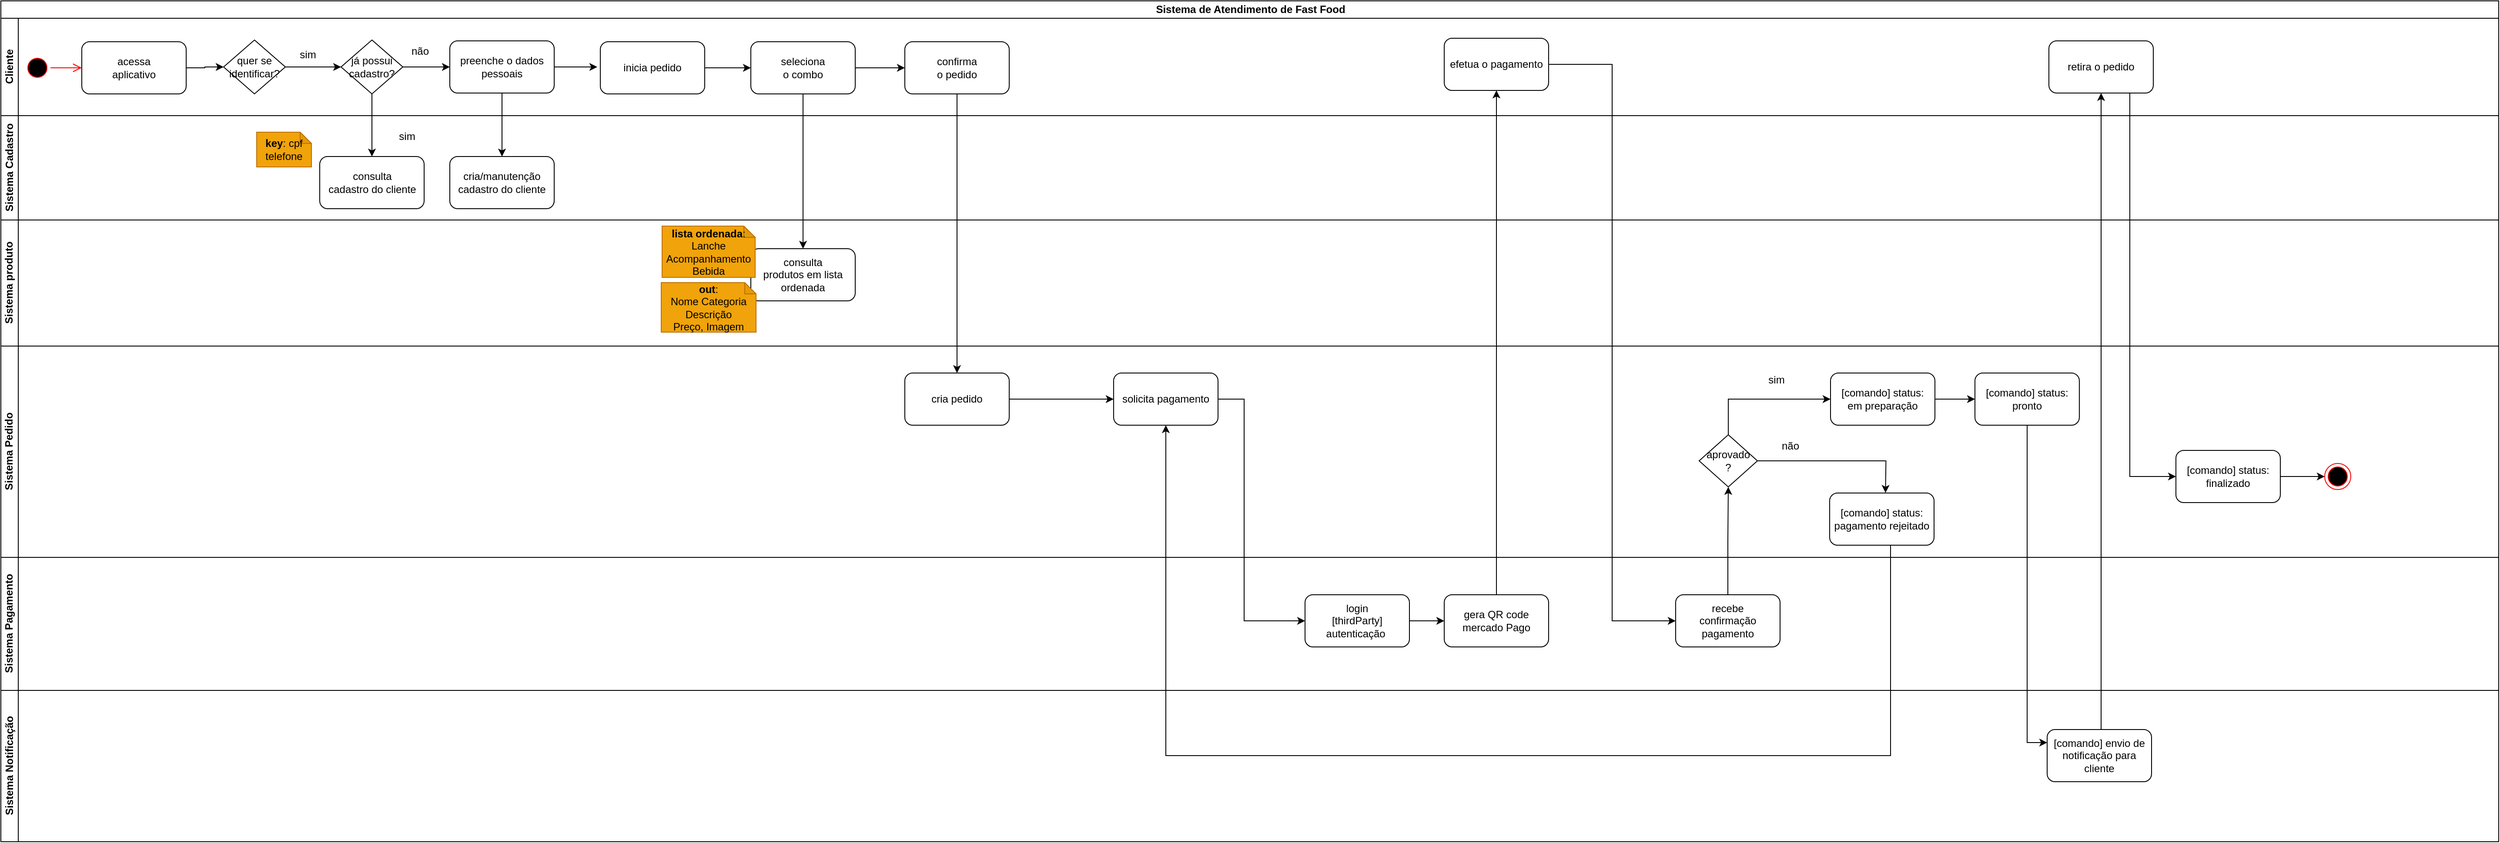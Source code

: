<mxfile>
    <diagram id="Oj4sdO31Kq9IPPvU741K" name="Page-1">
        <mxGraphModel dx="3079" dy="2709" grid="1" gridSize="10" guides="1" tooltips="1" connect="1" arrows="1" fold="1" page="1" pageScale="1" pageWidth="850" pageHeight="1100" math="0" shadow="0">
            <root>
                <mxCell id="0"/>
                <mxCell id="1" parent="0"/>
                <mxCell id="2" value="Sistema de Atendimento de Fast Food" style="swimlane;childLayout=stackLayout;resizeParent=1;resizeParentMax=0;horizontal=1;startSize=20;horizontalStack=0;html=1;" parent="1" vertex="1">
                    <mxGeometry x="-509" y="-807" width="2871" height="967" as="geometry"/>
                </mxCell>
                <mxCell id="3" value="Cliente" style="swimlane;startSize=20;horizontal=0;html=1;" parent="2" vertex="1">
                    <mxGeometry y="20" width="2871" height="112" as="geometry"/>
                </mxCell>
                <mxCell id="4" style="edgeStyle=orthogonalEdgeStyle;rounded=0;orthogonalLoop=1;jettySize=auto;html=1;entryX=0;entryY=0.5;entryDx=0;entryDy=0;" parent="3" source="5" target="7" edge="1">
                    <mxGeometry relative="1" as="geometry"/>
                </mxCell>
                <mxCell id="5" value="acessa&lt;br&gt;aplicativo" style="rounded=1;whiteSpace=wrap;html=1;" parent="3" vertex="1">
                    <mxGeometry x="93" y="27" width="120" height="60" as="geometry"/>
                </mxCell>
                <mxCell id="6" style="edgeStyle=orthogonalEdgeStyle;rounded=0;orthogonalLoop=1;jettySize=auto;html=1;entryX=0;entryY=0.5;entryDx=0;entryDy=0;" parent="3" source="7" target="11" edge="1">
                    <mxGeometry relative="1" as="geometry"/>
                </mxCell>
                <mxCell id="7" value="quer se&lt;br&gt;identificar?" style="rhombus;whiteSpace=wrap;html=1;" parent="3" vertex="1">
                    <mxGeometry x="256" y="25" width="71" height="62" as="geometry"/>
                </mxCell>
                <mxCell id="8" value="" style="ellipse;html=1;shape=startState;fillColor=#000000;strokeColor=#ff0000;" parent="3" vertex="1">
                    <mxGeometry x="27" y="42" width="30" height="30" as="geometry"/>
                </mxCell>
                <mxCell id="9" value="" style="edgeStyle=orthogonalEdgeStyle;html=1;verticalAlign=bottom;endArrow=open;endSize=8;strokeColor=#ff0000;rounded=0;entryX=0;entryY=0.5;entryDx=0;entryDy=0;" parent="3" source="8" target="5" edge="1">
                    <mxGeometry relative="1" as="geometry">
                        <mxPoint x="365" y="7" as="targetPoint"/>
                    </mxGeometry>
                </mxCell>
                <mxCell id="10" style="edgeStyle=orthogonalEdgeStyle;rounded=0;orthogonalLoop=1;jettySize=auto;html=1;entryX=0;entryY=0.5;entryDx=0;entryDy=0;" parent="3" source="11" target="14" edge="1">
                    <mxGeometry relative="1" as="geometry">
                        <mxPoint x="511.392" y="56.0" as="targetPoint"/>
                    </mxGeometry>
                </mxCell>
                <mxCell id="11" value="já possui&lt;br&gt;cadastro?" style="rhombus;whiteSpace=wrap;html=1;" parent="3" vertex="1">
                    <mxGeometry x="391" y="25" width="71" height="62" as="geometry"/>
                </mxCell>
                <mxCell id="12" value="sim" style="text;html=1;align=center;verticalAlign=middle;whiteSpace=wrap;rounded=0;" parent="3" vertex="1">
                    <mxGeometry x="323" y="27" width="60" height="30" as="geometry"/>
                </mxCell>
                <mxCell id="13" style="edgeStyle=orthogonalEdgeStyle;rounded=0;orthogonalLoop=1;jettySize=auto;html=1;" parent="3" source="14" edge="1">
                    <mxGeometry relative="1" as="geometry">
                        <mxPoint x="685.51" y="56" as="targetPoint"/>
                    </mxGeometry>
                </mxCell>
                <mxCell id="14" value="preenche o dados pessoais" style="rounded=1;whiteSpace=wrap;html=1;" parent="3" vertex="1">
                    <mxGeometry x="516" y="26" width="120" height="60" as="geometry"/>
                </mxCell>
                <mxCell id="15" value="não" style="text;html=1;align=center;verticalAlign=middle;whiteSpace=wrap;rounded=0;" parent="3" vertex="1">
                    <mxGeometry x="452" y="23" width="60" height="30" as="geometry"/>
                </mxCell>
                <mxCell id="16" style="edgeStyle=orthogonalEdgeStyle;rounded=0;orthogonalLoop=1;jettySize=auto;html=1;" parent="3" source="17" target="19" edge="1">
                    <mxGeometry relative="1" as="geometry"/>
                </mxCell>
                <mxCell id="17" value="inicia pedido" style="rounded=1;whiteSpace=wrap;html=1;" parent="3" vertex="1">
                    <mxGeometry x="689" y="27" width="120" height="60" as="geometry"/>
                </mxCell>
                <mxCell id="18" style="edgeStyle=orthogonalEdgeStyle;rounded=0;orthogonalLoop=1;jettySize=auto;html=1;entryX=0;entryY=0.5;entryDx=0;entryDy=0;" parent="3" source="19" target="20" edge="1">
                    <mxGeometry relative="1" as="geometry"/>
                </mxCell>
                <mxCell id="19" value="seleciona&lt;br&gt;o combo" style="rounded=1;whiteSpace=wrap;html=1;" parent="3" vertex="1">
                    <mxGeometry x="862" y="27" width="120" height="60" as="geometry"/>
                </mxCell>
                <mxCell id="20" value="confirma&lt;br&gt;o pedido" style="rounded=1;whiteSpace=wrap;html=1;" parent="3" vertex="1">
                    <mxGeometry x="1039" y="27" width="120" height="60" as="geometry"/>
                </mxCell>
                <mxCell id="21" value="retira o pedido" style="rounded=1;whiteSpace=wrap;html=1;" parent="3" vertex="1">
                    <mxGeometry x="2354" y="26" width="120" height="60" as="geometry"/>
                </mxCell>
                <mxCell id="22" value="efetua o pagamento" style="rounded=1;whiteSpace=wrap;html=1;" parent="3" vertex="1">
                    <mxGeometry x="1659" y="23" width="120" height="60" as="geometry"/>
                </mxCell>
                <mxCell id="23" value="Sistema Cadastro" style="swimlane;startSize=20;horizontal=0;html=1;" parent="2" vertex="1">
                    <mxGeometry y="132" width="2871" height="120" as="geometry"/>
                </mxCell>
                <mxCell id="24" value="consulta&lt;br&gt;cadastro do cliente" style="rounded=1;whiteSpace=wrap;html=1;" parent="23" vertex="1">
                    <mxGeometry x="366.5" y="47" width="120" height="60" as="geometry"/>
                </mxCell>
                <mxCell id="25" value="sim" style="text;html=1;align=center;verticalAlign=middle;whiteSpace=wrap;rounded=0;" parent="23" vertex="1">
                    <mxGeometry x="437" y="9" width="60" height="30" as="geometry"/>
                </mxCell>
                <mxCell id="26" value="cria/manutenção&lt;br&gt;cadastro do cliente" style="rounded=1;whiteSpace=wrap;html=1;" parent="23" vertex="1">
                    <mxGeometry x="516" y="47" width="120" height="60" as="geometry"/>
                </mxCell>
                <mxCell id="27" value="&lt;b&gt;key&lt;/b&gt;: cpf&lt;br&gt;telefone" style="shape=note;whiteSpace=wrap;html=1;backgroundOutline=1;darkOpacity=0.05;fillColor=#f0a30a;strokeColor=#BD7000;size=13;fontColor=#000000;" parent="23" vertex="1">
                    <mxGeometry x="294" y="19" width="63" height="40" as="geometry"/>
                </mxCell>
                <mxCell id="28" value="Sistema produto" style="swimlane;startSize=20;horizontal=0;html=1;" parent="2" vertex="1">
                    <mxGeometry y="252" width="2871" height="145" as="geometry"/>
                </mxCell>
                <mxCell id="29" value="consulta&lt;br&gt;produtos em lista ordenada" style="rounded=1;whiteSpace=wrap;html=1;" parent="28" vertex="1">
                    <mxGeometry x="862" y="33" width="120" height="60" as="geometry"/>
                </mxCell>
                <mxCell id="30" value="&lt;b&gt;lista ordenada&lt;/b&gt;:&lt;br&gt;Lanche&lt;br&gt;Acompanhamento&lt;br&gt;Bebida" style="shape=note;whiteSpace=wrap;html=1;backgroundOutline=1;darkOpacity=0.05;fillColor=#f0a30a;strokeColor=#BD7000;size=13;fontColor=#000000;" parent="28" vertex="1">
                    <mxGeometry x="760" y="7" width="107" height="59" as="geometry"/>
                </mxCell>
                <mxCell id="31" value="&lt;b&gt;out&lt;/b&gt;:&lt;br&gt;Nome Categoria&lt;br&gt;Descrição&lt;br&gt;Preço, Imagem" style="shape=note;whiteSpace=wrap;html=1;backgroundOutline=1;darkOpacity=0.05;fillColor=#f0a30a;strokeColor=#BD7000;size=13;fontColor=#000000;" parent="28" vertex="1">
                    <mxGeometry x="759" y="72" width="109" height="57" as="geometry"/>
                </mxCell>
                <mxCell id="32" value="Sistema Pedido" style="swimlane;startSize=20;horizontal=0;html=1;" parent="2" vertex="1">
                    <mxGeometry y="397" width="2871" height="243" as="geometry"/>
                </mxCell>
                <mxCell id="33" style="edgeStyle=orthogonalEdgeStyle;rounded=0;orthogonalLoop=1;jettySize=auto;html=1;entryX=0;entryY=0.5;entryDx=0;entryDy=0;" parent="32" source="34" target="47" edge="1">
                    <mxGeometry relative="1" as="geometry">
                        <mxPoint x="1209.431" y="61" as="targetPoint"/>
                    </mxGeometry>
                </mxCell>
                <mxCell id="34" value="cria pedido" style="rounded=1;whiteSpace=wrap;html=1;" parent="32" vertex="1">
                    <mxGeometry x="1039" y="31" width="120" height="60" as="geometry"/>
                </mxCell>
                <mxCell id="35" style="edgeStyle=orthogonalEdgeStyle;rounded=0;orthogonalLoop=1;jettySize=auto;html=1;" parent="32" source="36" target="37" edge="1">
                    <mxGeometry relative="1" as="geometry"/>
                </mxCell>
                <mxCell id="36" value="[comando] status:&lt;br&gt;em preparação" style="rounded=1;whiteSpace=wrap;html=1;" parent="32" vertex="1">
                    <mxGeometry x="2103" y="31" width="120" height="60" as="geometry"/>
                </mxCell>
                <mxCell id="37" value="[comando] status:&lt;br&gt;pronto" style="rounded=1;whiteSpace=wrap;html=1;" parent="32" vertex="1">
                    <mxGeometry x="2269" y="31" width="120" height="60" as="geometry"/>
                </mxCell>
                <mxCell id="38" style="edgeStyle=orthogonalEdgeStyle;rounded=0;orthogonalLoop=1;jettySize=auto;html=1;entryX=0;entryY=0.5;entryDx=0;entryDy=0;" parent="32" source="39" target="40" edge="1">
                    <mxGeometry relative="1" as="geometry"/>
                </mxCell>
                <mxCell id="39" value="[comando] status:&lt;br&gt;finalizado" style="rounded=1;whiteSpace=wrap;html=1;" parent="32" vertex="1">
                    <mxGeometry x="2500" y="120" width="120" height="60" as="geometry"/>
                </mxCell>
                <mxCell id="40" value="\f&lt;span style=&quot;color: rgba(0, 0, 0, 0); font-family: monospace; font-size: 0px; text-align: start;&quot;&gt;%3CmxGraphModel%3E%3Croot%3E%3CmxCell%20id%3D%220%22%2F%3E%3CmxCell%20id%3D%221%22%20parent%3D%220%22%2F%3E%3CmxCell%20id%3D%222%22%20value%3D%22efetua%20o%20pagamento%22%20style%3D%22rounded%3D1%3BwhiteSpace%3Dwrap%3Bhtml%3D1%3B%22%20vertex%3D%221%22%20parent%3D%221%22%3E%3CmxGeometry%20x%3D%221845%22%20y%3D%2257%22%20width%3D%22120%22%20height%3D%2260%22%20as%3D%22geometry%22%2F%3E%3C%2FmxCell%3E%3C%2Froot%3E%3C%2FmxGraphModel%3E&lt;/span&gt;" style="ellipse;html=1;shape=endState;fillColor=#000000;strokeColor=#ff0000;" parent="32" vertex="1">
                    <mxGeometry x="2671" y="135" width="30" height="30" as="geometry"/>
                </mxCell>
                <mxCell id="41" style="edgeStyle=orthogonalEdgeStyle;rounded=0;orthogonalLoop=1;jettySize=auto;html=1;entryX=0;entryY=0.5;entryDx=0;entryDy=0;" parent="32" source="43" target="36" edge="1">
                    <mxGeometry relative="1" as="geometry">
                        <Array as="points">
                            <mxPoint x="1986" y="61"/>
                        </Array>
                    </mxGeometry>
                </mxCell>
                <mxCell id="42" style="edgeStyle=orthogonalEdgeStyle;rounded=0;orthogonalLoop=1;jettySize=auto;html=1;" parent="32" source="43" edge="1">
                    <mxGeometry relative="1" as="geometry">
                        <mxPoint x="2166.167" y="168.833" as="targetPoint"/>
                    </mxGeometry>
                </mxCell>
                <mxCell id="43" value="aprovado&lt;br&gt;?" style="rhombus;whiteSpace=wrap;html=1;" parent="32" vertex="1">
                    <mxGeometry x="1952" y="102" width="67" height="60" as="geometry"/>
                </mxCell>
                <mxCell id="44" value="sim" style="text;html=1;align=center;verticalAlign=middle;whiteSpace=wrap;rounded=0;" parent="32" vertex="1">
                    <mxGeometry x="2011" y="24" width="60" height="30" as="geometry"/>
                </mxCell>
                <mxCell id="45" value="[comando] status:&lt;br&gt;pagamento rejeitado" style="rounded=1;whiteSpace=wrap;html=1;" parent="32" vertex="1">
                    <mxGeometry x="2102" y="169" width="120" height="60" as="geometry"/>
                </mxCell>
                <mxCell id="46" value="não" style="text;html=1;align=center;verticalAlign=middle;whiteSpace=wrap;rounded=0;" parent="32" vertex="1">
                    <mxGeometry x="2027" y="100" width="60" height="30" as="geometry"/>
                </mxCell>
                <mxCell id="47" value="solicita pagamento" style="rounded=1;whiteSpace=wrap;html=1;" parent="32" vertex="1">
                    <mxGeometry x="1279" y="31" width="120" height="60" as="geometry"/>
                </mxCell>
                <mxCell id="48" style="edgeStyle=orthogonalEdgeStyle;rounded=0;orthogonalLoop=1;jettySize=auto;html=1;entryX=0.5;entryY=1;entryDx=0;entryDy=0;" parent="32" source="45" target="47" edge="1">
                    <mxGeometry relative="1" as="geometry">
                        <Array as="points">
                            <mxPoint x="2172" y="471"/>
                            <mxPoint x="1339" y="471"/>
                        </Array>
                    </mxGeometry>
                </mxCell>
                <mxCell id="49" value="Sistema Pagamento" style="swimlane;startSize=20;horizontal=0;html=1;" parent="2" vertex="1">
                    <mxGeometry y="640" width="2871" height="153" as="geometry"/>
                </mxCell>
                <mxCell id="50" value="gera QR code&lt;br&gt;mercado Pago" style="rounded=1;whiteSpace=wrap;html=1;" parent="49" vertex="1">
                    <mxGeometry x="1659" y="43" width="120" height="60" as="geometry"/>
                </mxCell>
                <mxCell id="51" style="edgeStyle=orthogonalEdgeStyle;rounded=0;orthogonalLoop=1;jettySize=auto;html=1;" parent="49" source="52" target="50" edge="1">
                    <mxGeometry relative="1" as="geometry"/>
                </mxCell>
                <mxCell id="52" value="login&lt;br&gt;[thirdParty]&lt;br&gt;autenticação&amp;nbsp;" style="rounded=1;whiteSpace=wrap;html=1;" parent="49" vertex="1">
                    <mxGeometry x="1499" y="43" width="120" height="60" as="geometry"/>
                </mxCell>
                <mxCell id="53" value="recebe&lt;br&gt;confirmação pagamento" style="rounded=1;whiteSpace=wrap;html=1;" parent="49" vertex="1">
                    <mxGeometry x="1925" y="43" width="120" height="60" as="geometry"/>
                </mxCell>
                <mxCell id="54" value="Sistema Notificação" style="swimlane;startSize=20;horizontal=0;html=1;" parent="2" vertex="1">
                    <mxGeometry y="793" width="2871" height="174" as="geometry"/>
                </mxCell>
                <mxCell id="55" value="[comando] envio de notificação para cliente" style="rounded=1;whiteSpace=wrap;html=1;" parent="54" vertex="1">
                    <mxGeometry x="2352" y="45" width="120" height="60" as="geometry"/>
                </mxCell>
                <mxCell id="56" style="edgeStyle=orthogonalEdgeStyle;rounded=0;orthogonalLoop=1;jettySize=auto;html=1;" parent="2" source="11" target="24" edge="1">
                    <mxGeometry relative="1" as="geometry"/>
                </mxCell>
                <mxCell id="57" style="edgeStyle=orthogonalEdgeStyle;rounded=0;orthogonalLoop=1;jettySize=auto;html=1;" parent="2" source="14" target="26" edge="1">
                    <mxGeometry relative="1" as="geometry"/>
                </mxCell>
                <mxCell id="58" style="edgeStyle=orthogonalEdgeStyle;rounded=0;orthogonalLoop=1;jettySize=auto;html=1;" parent="2" source="19" target="29" edge="1">
                    <mxGeometry relative="1" as="geometry"/>
                </mxCell>
                <mxCell id="59" style="edgeStyle=orthogonalEdgeStyle;rounded=0;orthogonalLoop=1;jettySize=auto;html=1;" parent="2" source="20" target="34" edge="1">
                    <mxGeometry relative="1" as="geometry"/>
                </mxCell>
                <mxCell id="60" style="edgeStyle=orthogonalEdgeStyle;rounded=0;orthogonalLoop=1;jettySize=auto;html=1;entryX=0.5;entryY=1;entryDx=0;entryDy=0;" parent="2" source="50" target="22" edge="1">
                    <mxGeometry relative="1" as="geometry"/>
                </mxCell>
                <mxCell id="61" style="edgeStyle=orthogonalEdgeStyle;rounded=0;orthogonalLoop=1;jettySize=auto;html=1;" parent="2" source="21" target="39" edge="1">
                    <mxGeometry relative="1" as="geometry">
                        <Array as="points">
                            <mxPoint x="2447" y="547"/>
                        </Array>
                    </mxGeometry>
                </mxCell>
                <mxCell id="62" style="edgeStyle=orthogonalEdgeStyle;rounded=0;orthogonalLoop=1;jettySize=auto;html=1;entryX=0.5;entryY=1;entryDx=0;entryDy=0;" parent="2" source="55" target="21" edge="1">
                    <mxGeometry relative="1" as="geometry">
                        <Array as="points">
                            <mxPoint x="2414" y="794"/>
                            <mxPoint x="2414" y="794"/>
                        </Array>
                    </mxGeometry>
                </mxCell>
                <mxCell id="63" style="edgeStyle=orthogonalEdgeStyle;rounded=0;orthogonalLoop=1;jettySize=auto;html=1;" parent="2" source="53" target="43" edge="1">
                    <mxGeometry relative="1" as="geometry"/>
                </mxCell>
                <mxCell id="64" style="edgeStyle=orthogonalEdgeStyle;rounded=0;orthogonalLoop=1;jettySize=auto;html=1;entryX=0;entryY=0.25;entryDx=0;entryDy=0;" parent="2" source="37" target="55" edge="1">
                    <mxGeometry relative="1" as="geometry"/>
                </mxCell>
                <mxCell id="65" style="edgeStyle=orthogonalEdgeStyle;rounded=0;orthogonalLoop=1;jettySize=auto;html=1;entryX=0;entryY=0.5;entryDx=0;entryDy=0;" parent="2" source="47" target="52" edge="1">
                    <mxGeometry relative="1" as="geometry">
                        <Array as="points">
                            <mxPoint x="1429" y="458"/>
                            <mxPoint x="1429" y="713"/>
                        </Array>
                    </mxGeometry>
                </mxCell>
                <mxCell id="66" style="edgeStyle=orthogonalEdgeStyle;rounded=0;orthogonalLoop=1;jettySize=auto;html=1;entryX=0;entryY=0.5;entryDx=0;entryDy=0;" parent="2" source="22" target="53" edge="1">
                    <mxGeometry relative="1" as="geometry"/>
                </mxCell>
            </root>
        </mxGraphModel>
    </diagram>
</mxfile>